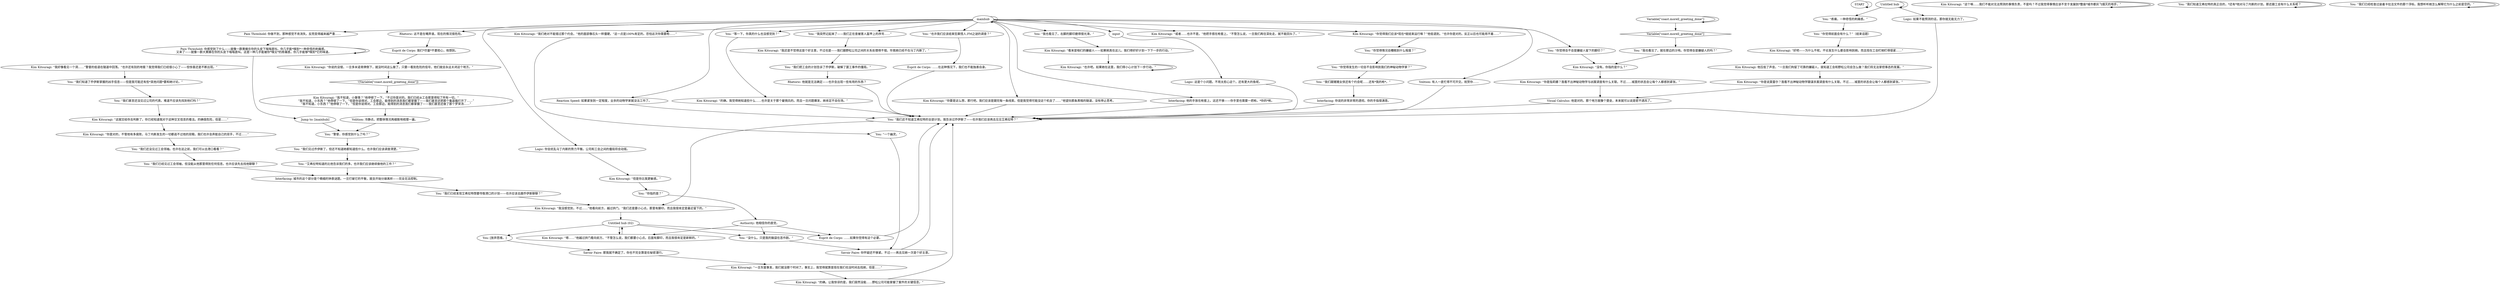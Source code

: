# LAIR ORB / beware shivers
# A dialogue with Pain Threshold foreshadowing end game.
# ==================================================
digraph G {
	  0 [label="START"];
	  1 [label="input"];
	  2 [label="You: “你觉得发生的一切会不会影响到我们的神秘动物学家？”"];
	  3 [label="Kim Kitsuragi: “这个嘛……我们不能对无法预测的事情负责，不是吗？不过我觉得事情应该不至于发展到*整座*城市都灰飞烟灭的地步。”"];
	  4 [label="Esprit de Corps: 我们*尽量*不要担心，他想到。"];
	  5 [label="Authority: 他相信你的直觉。"];
	  6 [label="Kim Kitsuragi: 他压低了声音。“一旦我们拘留了可靠的嫌疑人，谁知道工会和野松公司会怎么做？我们将无法掌控事态的发展。”"];
	  7 [label="Savoir Faire: 你怀疑还不够紧。不过——再去见她一次是个好主意。"];
	  8 [label="Kim Kitsuragi: “嗯……”他越过拱门看向前方。“不管怎么说，我们都要小心点。后面有脚印，而且我很肯定是新鲜的。”"];
	  9 [label="You: “我也看见了。右脚的脚印磨得很光滑。”"];
	  10 [label="You: “我们知道艾弗拉特的真正目的，*还有*他对马丁内斯的计划。那还跟工会有什么关系呢？"];
	  11 [label="Kim Kitsuragi: “我不知道，小事情？”他停顿了一下。“不过你是对的。我们已经从工会那里得知了所有一切。”\n“我不知道，小东西？”他停顿了一下。“但是你说得对。工会那边，能得到的消息我们都掌握了——我们甚至还把那个集装箱打开了……”\n“我不知道，小东西？”他停顿了一下。“但是你说得对。工会那边，能得到的消息我们都掌握了——我们甚至还做了那个罗宋汤……”"];
	  12 [label="Kim Kitsuragi: “你是指莉娜？我看不出神秘动物学与凶案调查有什么关联。不过……城里的状态会让每个人都感到紧张。”"];
	  13 [label="Untitled hub"];
	  14 [label="You: “没什么。只是我的脑袋在恶作剧。”"];
	  15 [label="You: “你觉得会不会是嫌疑人留下的脚印？”"];
	  16 [label="You: “我们还不知道艾弗拉特的全部计划。我告诉过乔伊斯了——也许我们应该再去见见艾弗拉特？”"];
	  17 [label="Jump to: [mainhub]"];
	  18 [label="You: [放弃思维。]"];
	  19 [label="You: “等一下，你真的什么也没感觉到？”"];
	  20 [label="You: “我们见过乔伊斯了，但还不知道她都知道些什么。也许我们应该调查清楚。”"];
	  21 [label="Kim Kitsuragi: “没有。你指的是什么？”"];
	  22 [label="Kim Kitsuragi: “也许吧。如果她在这里，我们得小心计划下一步行动。”"];
	  23 [label="You: “你指的是？”"];
	  24 [label="Rhetoric: 这不是在嘲弄谁。现在的情况很危险。"];
	  25 [label="You: “我们还没见过工会领袖。也许在这之前，我们可以去港口看看？”"];
	  26 [label="Esprit de Corps: ……在这种情况下，我们也不能独善自身。"];
	  27 [label="Kim Kitsuragi: “你要是这么想，那行吧。我们应该是跟完每一条线索。但是我觉得可能没这个机会了……”他望向那条黑暗的隧道，没有停止思考。"];
	  28 [label="You: “我们已经见过工会领袖，但没能从他那里得到任何信息。也许应该先去找他聊聊？"];
	  29 [label="Kim Kitsuragi: “你说的没错，一旦多米诺骨牌倒下，就没时间这么做了。只要一看到危险的信号，他们就会永远关闭这个地方。”"];
	  30 [label="Logic: 如果不能预测的话，那你就无能无力了。"];
	  31 [label="You: “疼痛，一种奇怪的刺痛感。”"];
	  32 [label="You: “一个幽灵。”"];
	  33 [label="Interfacing: 他的手放在枪套上。这还不够——你手里也需要一把枪。*你的*枪。"];
	  34 [label="You: “我们知道了乔伊斯掌握的凶手信息——但是我可能还有些*其他问题*要和她讨论。”"];
	  35 [label="Savoir Faire: 那我就不确定了。你也不完全算是在秘密潜行。"];
	  36 [label="Pain Threshold: 你做不到，那种感觉不肯消失。反而变得越来越严重……"];
	  37 [label="You: “我突然记起来了——我们正在查被害人盔甲上的序号……”"];
	  38 [label="You: “你觉得情况会糟糕到什么程度？”"];
	  39 [label="Logic: 这是个小问题。不用太担心这个。还有更大的鱼呢。"];
	  40 [label="Pain Threshold: 你感觉到了什么——就像一群黄蜂在你的头皮下嗡嗡直叫。你几乎能*嗅到*一种奇怪的刺痛感。\n又来了——就像一群大黄蜂在你的头皮下嗡嗡直叫。这是一种几乎能被你*嗅见*的疼痛感，你几乎能够*嗅到*它的味道。"];
	  41 [label="You: “警督，你感觉到什么了吗？”"];
	  42 [label="mainhub"];
	  43 [label="You: “我们甚至还没见过公司的代表。难道不应该先找到他们吗？”"];
	  44 [label="Kim Kitsuragi: “一旦东窗事发，我们就没那个时间了。事实上，我觉得就算是现在我们也没时间去找她，但是……”"];
	  45 [label="Kim Kitsuragi: “或者……也许不是。”他把手搭在枪套上。“不管怎么说，一旦我们再往深处走，就不能回头了。”"];
	  46 [label="You: “我们已经发现艾弗拉特想要夺取港口的计划——也许应该去跟乔伊斯聊聊？”"];
	  47 [label="Volition: 冷静点。把整体情况再细致地梳理一遍。"];
	  48 [label="Interfacing: 你说的非常非常的透彻。你的手指很满意。"];
	  49 [label="Kim Kitsuragi: “我们绝对不能错过那个约会。”他的面部像石头一样僵硬。“这一点是100%肯定的。恐怕这次你需要枪……”"];
	  50 [label="You: “我们把工会的计划告诉了乔伊斯，破解了罢工事件的僵局。”"];
	  51 [label="Volition: 有人一直忙得不可开交。祝贺你……"];
	  52 [label="You: “我们跟猪猪女侠还有个约会呢……还有*我的枪*。”"];
	  53 [label="Variable[\"coast.morell_greeting_done\"]"];
	  54 [label="Variable[\"coast.morell_greeting_done\"]", shape=diamond];
	  55 [label="!(Variable[\"coast.morell_greeting_done\"])", shape=diamond];
	  56 [label="Visual Calculus: 他是对的。那个地方就像个堡垒，本来就可以说是密不透风了。"];
	  57 [label="Reaction Speed: 如果紧张到一定程度，业余的动物学家就没法工作了。"];
	  58 [label="You: “也许我们应该结束狂飙怪人.FM之谜的调查？”"];
	  59 [label="You: “艾弗拉特知道的比他告诉我们的多。也许我们应该继续做他的工作？”"];
	  60 [label="Kim Kitsuragi: “的确。我觉得她知道些什么……也许是关于那个雇佣兵的。而且一旦问题爆发，她肯定不会在场。”"];
	  61 [label="Kim Kitsuragi: “但是你比我更敏感。”"];
	  62 [label="Interfacing: 城市的这个部分是个精细的钟表谜题。一旦打破它的平衡，就会开始分崩离析——完全无法控制。"];
	  63 [label="Kim Kitsuragi: “你是对的，不管他有多腐败，马丁内斯发生的一切都逃不过他的双眼。我们也许会弄脏自己的双手，不过……”"];
	  64 [label="Rhetoric: 他就是无法确定——也许会出现一些有用的东西？"];
	  65 [label="Kim Kitsuragi: “我还是不觉得这是个好主意，不过也是——我们跟野松公司之间的关系处理得不错。毕竟她已经不在马丁内斯了。”"];
	  66 [label="Kim Kitsuragi: “你觉得我们应该*现在*就结束运行嘛？”他低语到。“也许你是对的。反正以后也可能用不着……”"];
	  67 [label="You: “你觉得前面会有什么？”（结束话题）"];
	  68 [label="Kim Kitsuragi: “我没感觉到，不过……”他看向前方，越过拱门。“我们还是要小心点。那里有脚印。而且我很肯定是最近留下的。”"];
	  69 [label="Kim Kitsuragi: “这就交给你去判断了。你已经知道我对于这种交叉信息的看法。的确很危险，但是……”"];
	  70 [label="Kim Kitsuragi: “的确。让我惊讶的是，我们居然没能……野松公司可能掌握了案件的关键信息。”"];
	  71 [label="Esprit de Corps: ……如果你觉得有这个必要。"];
	  72 [label="You: “我也看见了，就在那边的沙地。你觉得会是嫌疑人的吗？”"];
	  73 [label="Kim Kitsuragi: “你是说莫雷尔？我看不出神秘动物学跟谋杀案调查有什么关联。不过……城里的状态会让每个人都感到紧张。”"];
	  74 [label="Logic: 你会扰乱马丁内斯的势力平衡。公司和工会之间的僵局将会动摇。"];
	  75 [label="You: “我们已经检查过装着卡拉洁文件的那个浮标。我想听听她怎么解释它为什么之前是空的。”"];
	  76 [label="Kim Kitsuragi: “好吧——为什么不呢。不论发生什么都会影响到她。而且现在工会盯她盯得很紧……”"];
	  77 [label="Kim Kitsuragi: “我好像看见一个洞……”警督的低语在隧道中回荡。“也许还有别的地窖？我觉得我们已经很小心了——但惊喜还是不断出现。”"];
	  78 [label="Untitled hub (02)"];
	  79 [label="Kim Kitsuragi: “看来是咱们的嫌疑人——如果她真在这儿，我们得好好计划一下下一步的行动。”"];
	  0 -> 0
	  1 -> 39
	  2 -> 52
	  3 -> 3
	  4 -> 29
	  5 -> 8
	  5 -> 14
	  5 -> 71
	  6 -> 73
	  7 -> 16
	  8 -> 78
	  9 -> 79
	  10 -> 10
	  11 -> 47
	  12 -> 56
	  13 -> 13
	  13 -> 30
	  13 -> 31
	  14 -> 7
	  15 -> 21
	  16 -> 68
	  17 -> 41
	  18 -> 35
	  19 -> 60
	  20 -> 59
	  21 -> 12
	  22 -> 22
	  23 -> 5
	  24 -> 4
	  25 -> 28
	  26 -> 16
	  27 -> 16
	  28 -> 62
	  29 -> 55
	  30 -> 16
	  31 -> 67
	  32 -> 7
	  33 -> 16
	  34 -> 43
	  35 -> 44
	  36 -> 40
	  37 -> 65
	  38 -> 2
	  39 -> 16
	  40 -> 40
	  40 -> 17
	  41 -> 20
	  42 -> 33
	  42 -> 1
	  42 -> 66
	  42 -> 36
	  42 -> 37
	  42 -> 9
	  42 -> 42
	  42 -> 74
	  42 -> 45
	  42 -> 15
	  42 -> 49
	  42 -> 19
	  42 -> 51
	  42 -> 24
	  42 -> 57
	  42 -> 58
	  42 -> 27
	  43 -> 69
	  44 -> 70
	  46 -> 68
	  47 -> 41
	  48 -> 16
	  49 -> 32
	  50 -> 64
	  51 -> 16
	  52 -> 48
	  53 -> 53
	  53 -> 54
	  54 -> 72
	  55 -> 11
	  56 -> 16
	  57 -> 16
	  58 -> 26
	  59 -> 62
	  60 -> 16
	  61 -> 23
	  62 -> 46
	  63 -> 25
	  64 -> 16
	  65 -> 50
	  66 -> 38
	  67 -> 76
	  68 -> 78
	  69 -> 63
	  70 -> 16
	  71 -> 16
	  72 -> 21
	  73 -> 56
	  74 -> 61
	  75 -> 75
	  76 -> 6
	  77 -> 34
	  78 -> 8
	  78 -> 18
	  78 -> 14
	  78 -> 71
	  79 -> 22
}

